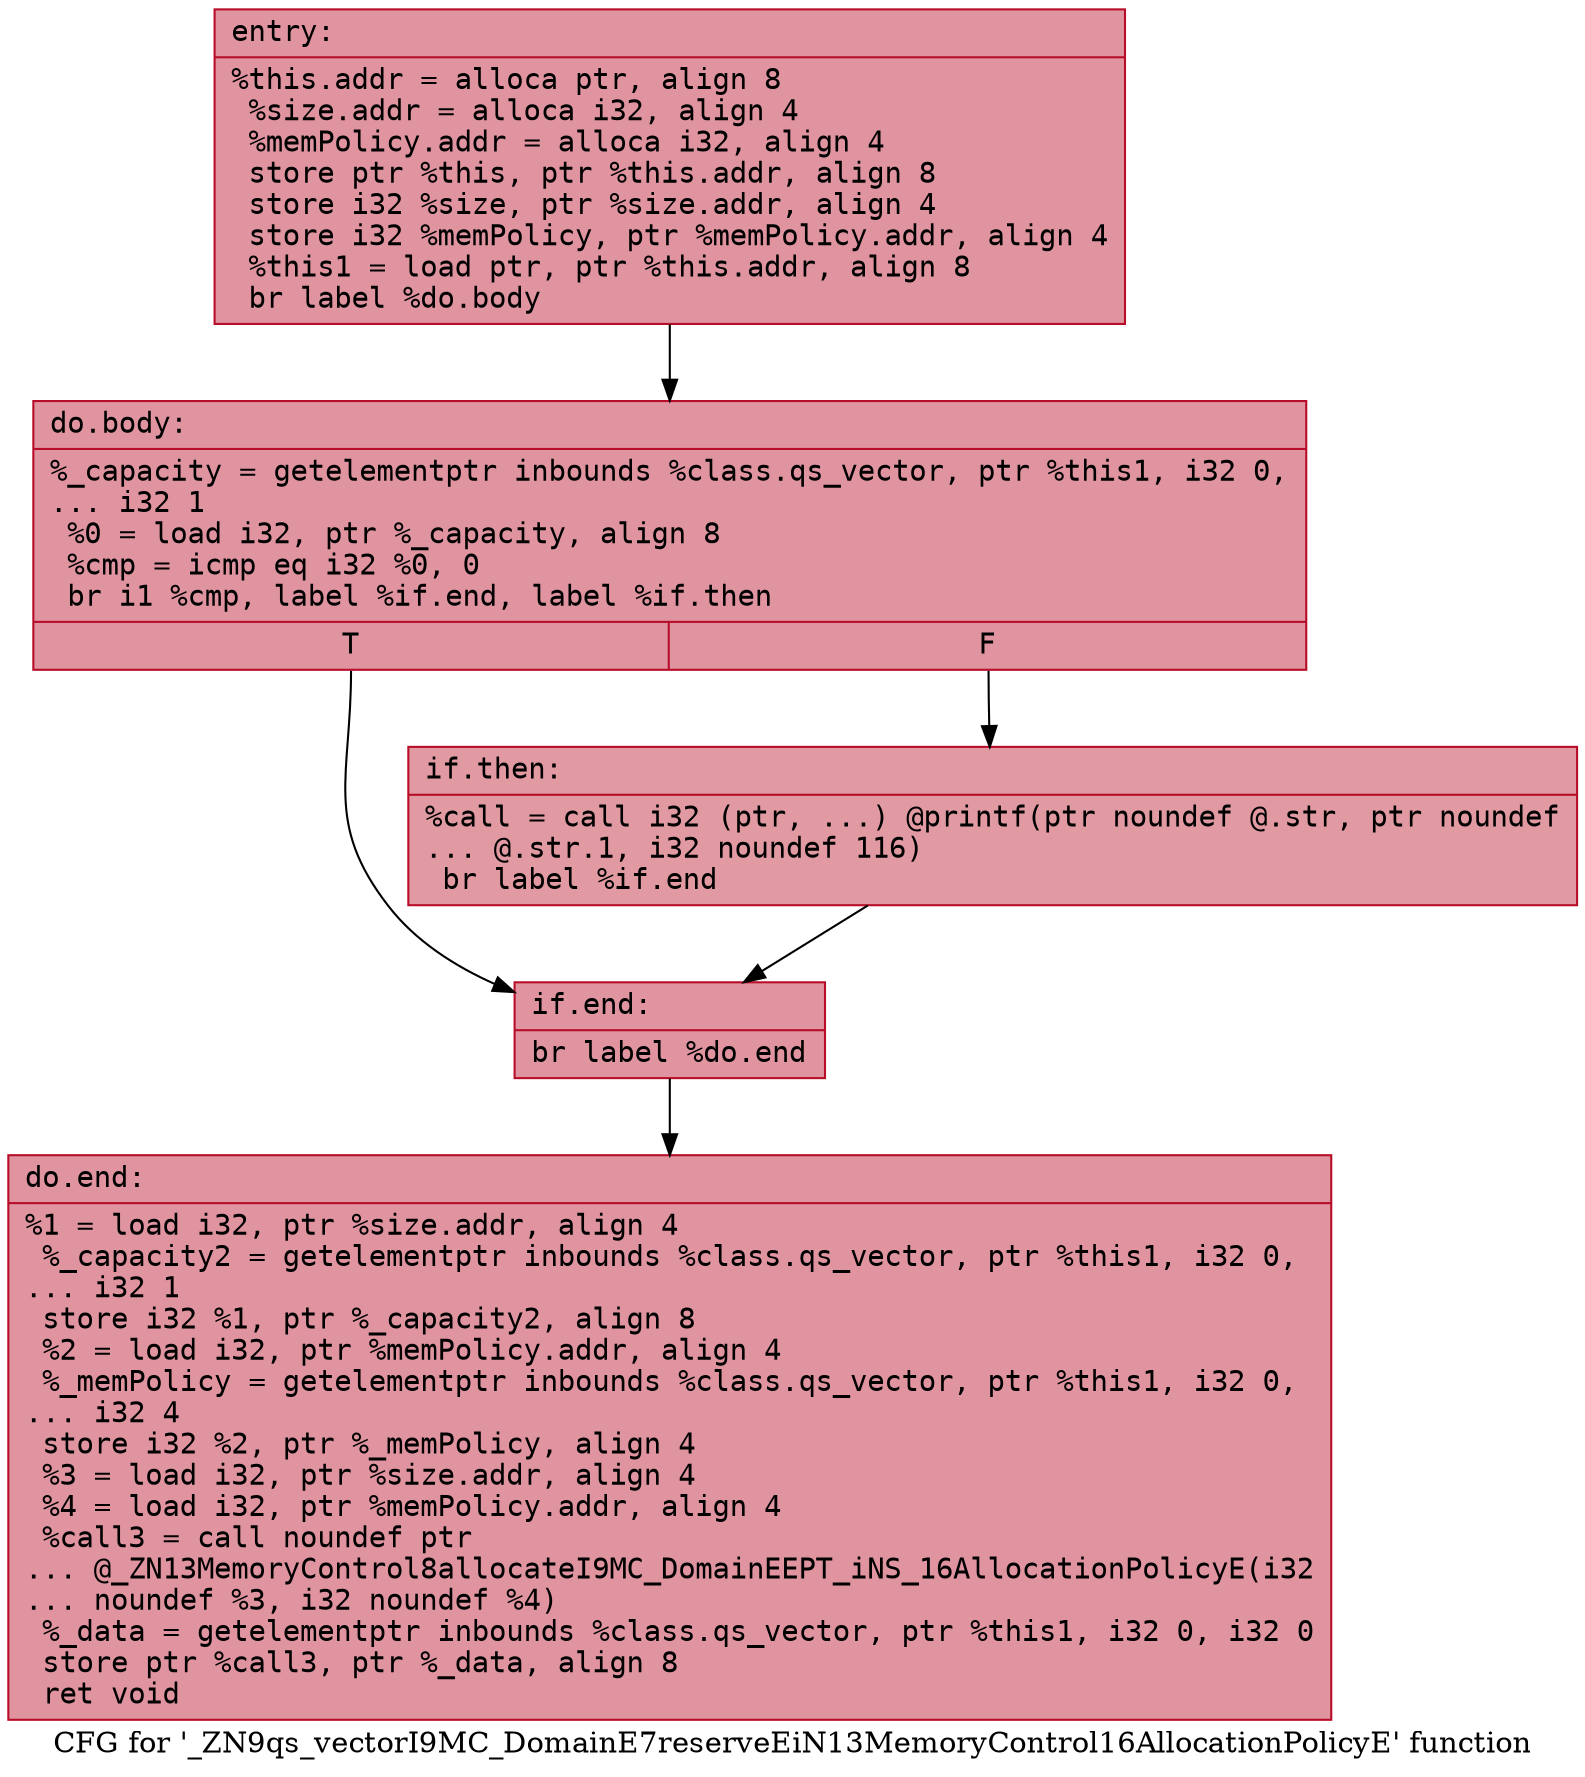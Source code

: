 digraph "CFG for '_ZN9qs_vectorI9MC_DomainE7reserveEiN13MemoryControl16AllocationPolicyE' function" {
	label="CFG for '_ZN9qs_vectorI9MC_DomainE7reserveEiN13MemoryControl16AllocationPolicyE' function";

	Node0x55dab479d4b0 [shape=record,color="#b70d28ff", style=filled, fillcolor="#b70d2870" fontname="Courier",label="{entry:\l|  %this.addr = alloca ptr, align 8\l  %size.addr = alloca i32, align 4\l  %memPolicy.addr = alloca i32, align 4\l  store ptr %this, ptr %this.addr, align 8\l  store i32 %size, ptr %size.addr, align 4\l  store i32 %memPolicy, ptr %memPolicy.addr, align 4\l  %this1 = load ptr, ptr %this.addr, align 8\l  br label %do.body\l}"];
	Node0x55dab479d4b0 -> Node0x55dab479d500[tooltip="entry -> do.body\nProbability 100.00%" ];
	Node0x55dab479d500 [shape=record,color="#b70d28ff", style=filled, fillcolor="#b70d2870" fontname="Courier",label="{do.body:\l|  %_capacity = getelementptr inbounds %class.qs_vector, ptr %this1, i32 0,\l... i32 1\l  %0 = load i32, ptr %_capacity, align 8\l  %cmp = icmp eq i32 %0, 0\l  br i1 %cmp, label %if.end, label %if.then\l|{<s0>T|<s1>F}}"];
	Node0x55dab479d500:s0 -> Node0x55dab479dec0[tooltip="do.body -> if.end\nProbability 37.50%" ];
	Node0x55dab479d500:s1 -> Node0x55dab479df30[tooltip="do.body -> if.then\nProbability 62.50%" ];
	Node0x55dab479df30 [shape=record,color="#b70d28ff", style=filled, fillcolor="#bb1b2c70" fontname="Courier",label="{if.then:\l|  %call = call i32 (ptr, ...) @printf(ptr noundef @.str, ptr noundef\l... @.str.1, i32 noundef 116)\l  br label %if.end\l}"];
	Node0x55dab479df30 -> Node0x55dab479dec0[tooltip="if.then -> if.end\nProbability 100.00%" ];
	Node0x55dab479dec0 [shape=record,color="#b70d28ff", style=filled, fillcolor="#b70d2870" fontname="Courier",label="{if.end:\l|  br label %do.end\l}"];
	Node0x55dab479dec0 -> Node0x55dab479e2d0[tooltip="if.end -> do.end\nProbability 100.00%" ];
	Node0x55dab479e2d0 [shape=record,color="#b70d28ff", style=filled, fillcolor="#b70d2870" fontname="Courier",label="{do.end:\l|  %1 = load i32, ptr %size.addr, align 4\l  %_capacity2 = getelementptr inbounds %class.qs_vector, ptr %this1, i32 0,\l... i32 1\l  store i32 %1, ptr %_capacity2, align 8\l  %2 = load i32, ptr %memPolicy.addr, align 4\l  %_memPolicy = getelementptr inbounds %class.qs_vector, ptr %this1, i32 0,\l... i32 4\l  store i32 %2, ptr %_memPolicy, align 4\l  %3 = load i32, ptr %size.addr, align 4\l  %4 = load i32, ptr %memPolicy.addr, align 4\l  %call3 = call noundef ptr\l... @_ZN13MemoryControl8allocateI9MC_DomainEEPT_iNS_16AllocationPolicyE(i32\l... noundef %3, i32 noundef %4)\l  %_data = getelementptr inbounds %class.qs_vector, ptr %this1, i32 0, i32 0\l  store ptr %call3, ptr %_data, align 8\l  ret void\l}"];
}
